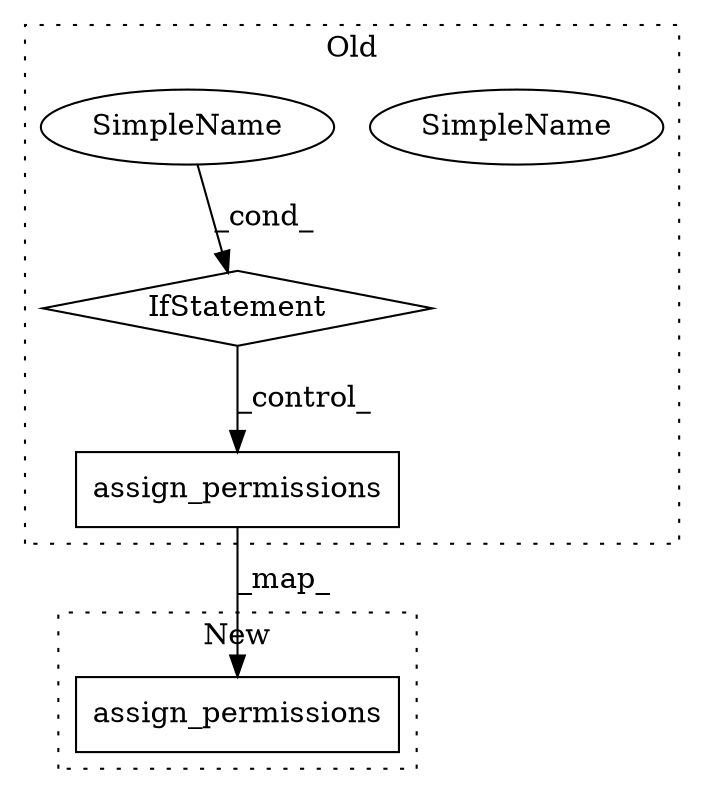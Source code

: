 digraph G {
subgraph cluster0 {
1 [label="assign_permissions" a="32" s="3678" l="20" shape="box"];
3 [label="SimpleName" a="42" s="3657" l="6" shape="ellipse"];
4 [label="IfStatement" a="25" s="3653,3663" l="4,2" shape="diamond"];
5 [label="SimpleName" a="42" s="3657" l="6" shape="ellipse"];
label = "Old";
style="dotted";
}
subgraph cluster1 {
2 [label="assign_permissions" a="32" s="3769" l="20" shape="box"];
label = "New";
style="dotted";
}
1 -> 2 [label="_map_"];
4 -> 1 [label="_control_"];
5 -> 4 [label="_cond_"];
}